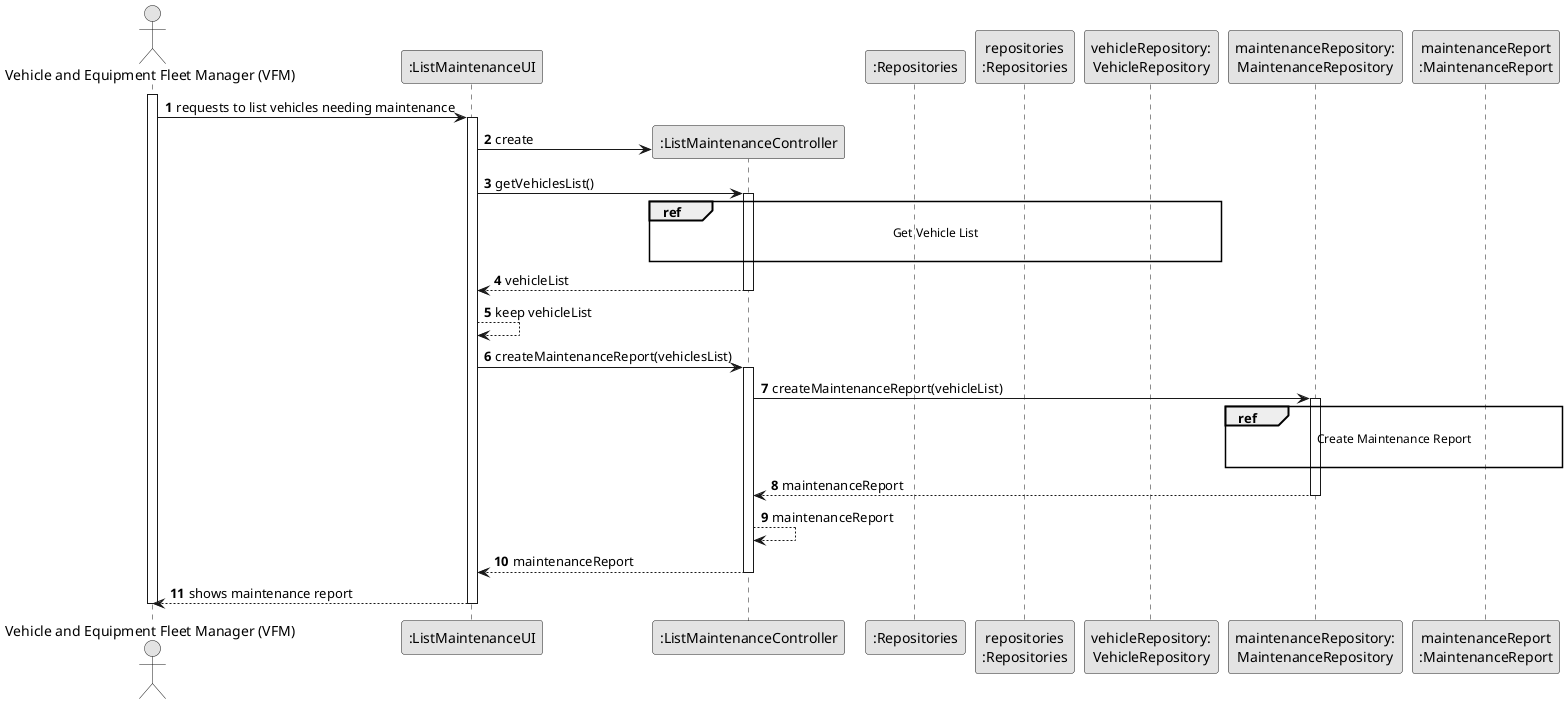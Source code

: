 @startuml
skinparam monochrome true
skinparam packageStyle rectangle
skinparam shadowing false


autonumber

'hide footbox
actor "Vehicle and Equipment Fleet Manager (VFM)" as VFM
participant ":ListMaintenanceUI" as UI
participant ":ListMaintenanceController" as CTRL
participant ":Repositories" as RepositorySingleton
participant "repositories\n:Repositories" as PLAT
participant "vehicleRepository:\nVehicleRepository" as VehicleRepository
participant "maintenanceRepository:\nMaintenanceRepository" as MaintenanceRepository
participant "maintenanceReport\n:MaintenanceReport" as MaintenanceReport
activate VFM

    VFM -> UI : requests to list vehicles needing maintenance
    activate UI

        UI -> CTRL** : create

        UI -> CTRL : getVehiclesList()
        activate CTRL

            ref over CTRL, VehicleRepository,PLAT, RepositorySingleton
                        Get Vehicle List

            end ref

            CTRL --> UI : vehicleList
        deactivate CTRL

        UI --> UI : keep vehicleList

        UI -> CTRL : createMaintenanceReport(vehiclesList)
        activate CTRL

        CTRL -> MaintenanceRepository: createMaintenanceReport(vehicleList)
        activate MaintenanceRepository

            ref over MaintenanceRepository, MaintenanceReport
                    Create Maintenance Report

            end ref
        MaintenanceRepository --> CTRL: maintenanceReport
        deactivate MaintenanceRepository

        CTRL --> CTRL : maintenanceReport


            CTRL --> UI : maintenanceReport
        deactivate CTRL

        UI --> VFM : shows maintenance report
    deactivate UI

deactivate VFM

@enduml
